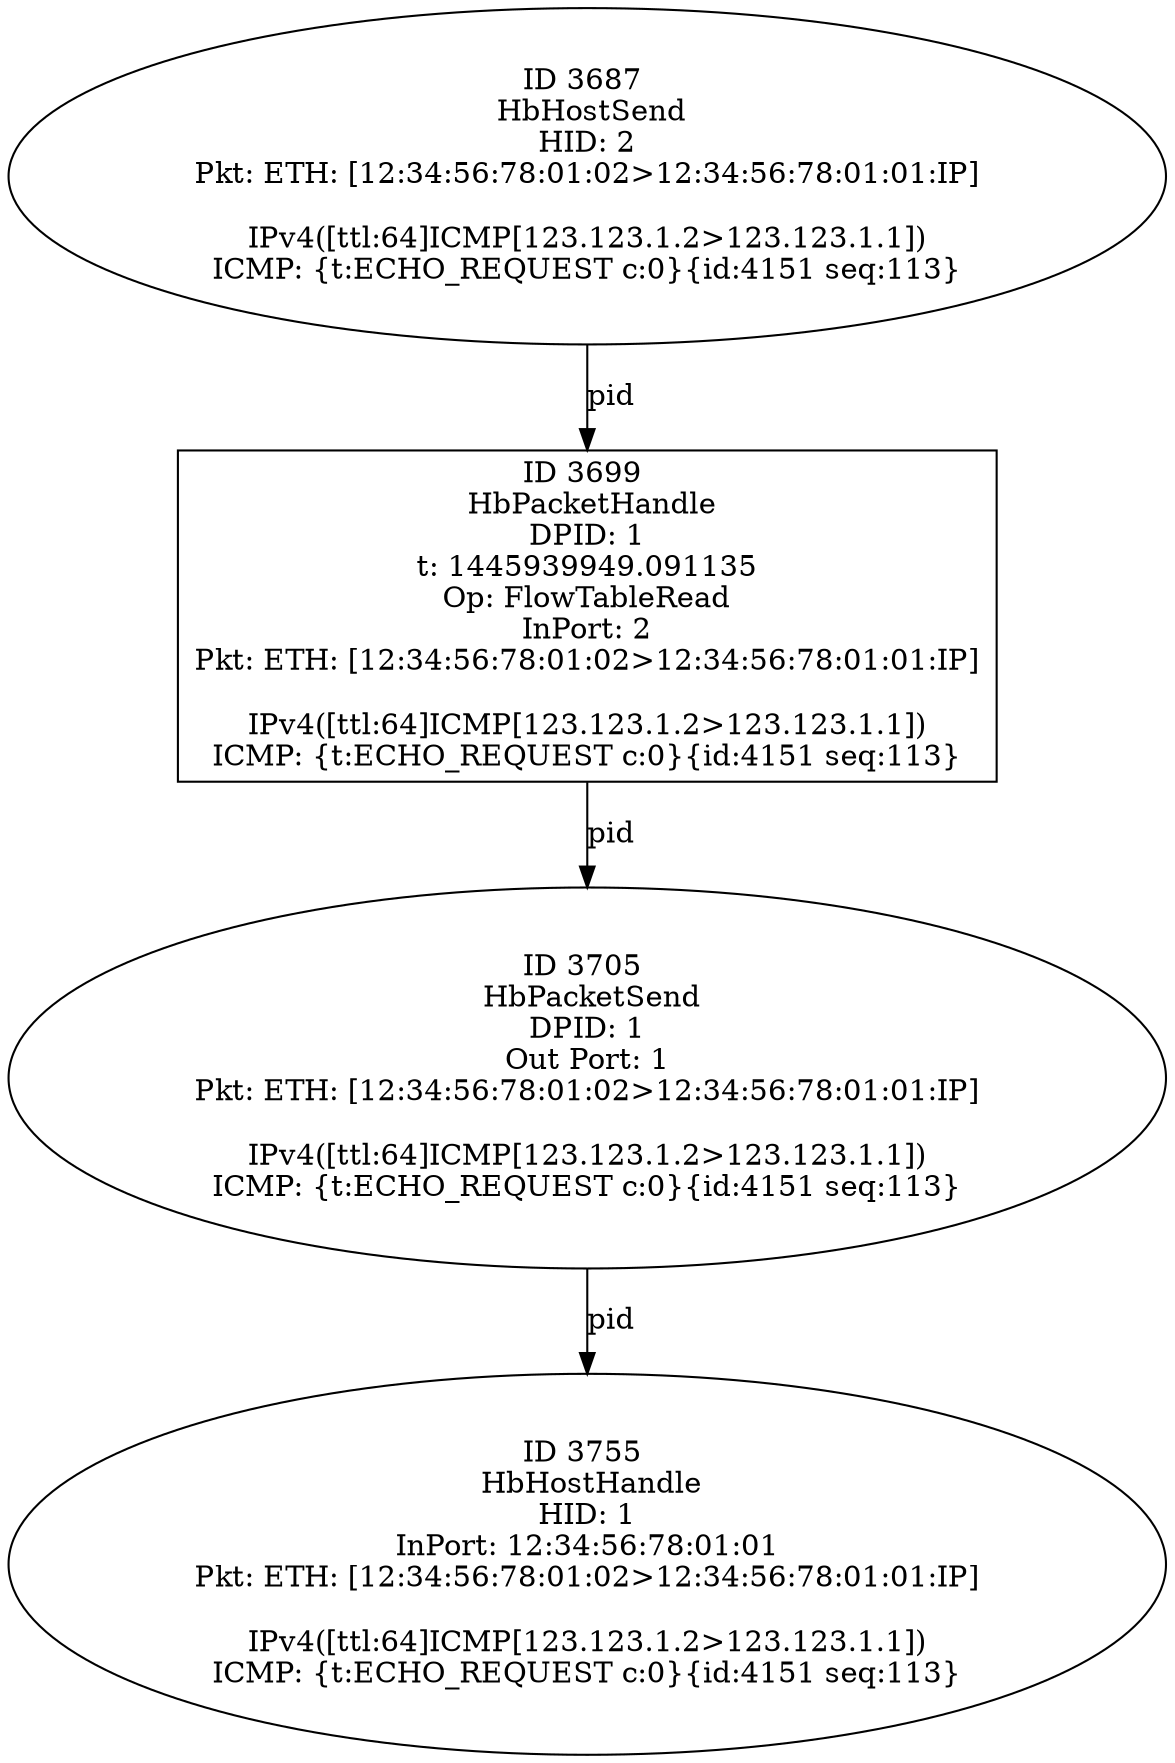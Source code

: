 strict digraph G {
3705 [shape=oval, event=<hb_events.HbPacketSend object at 0x1084c0910>, label="ID 3705 
 HbPacketSend
DPID: 1
Out Port: 1
Pkt: ETH: [12:34:56:78:01:02>12:34:56:78:01:01:IP]

IPv4([ttl:64]ICMP[123.123.1.2>123.123.1.1])
ICMP: {t:ECHO_REQUEST c:0}{id:4151 seq:113}"];
3699 [shape=box, event=<hb_events.HbPacketHandle object at 0x1084c0550>, label="ID 3699 
 HbPacketHandle
DPID: 1
t: 1445939949.091135
Op: FlowTableRead
InPort: 2
Pkt: ETH: [12:34:56:78:01:02>12:34:56:78:01:01:IP]

IPv4([ttl:64]ICMP[123.123.1.2>123.123.1.1])
ICMP: {t:ECHO_REQUEST c:0}{id:4151 seq:113}"];
3755 [shape=oval, event=<hb_events.HbHostHandle object at 0x1084ea810>, label="ID 3755 
 HbHostHandle
HID: 1
InPort: 12:34:56:78:01:01
Pkt: ETH: [12:34:56:78:01:02>12:34:56:78:01:01:IP]

IPv4([ttl:64]ICMP[123.123.1.2>123.123.1.1])
ICMP: {t:ECHO_REQUEST c:0}{id:4151 seq:113}"];
3687 [shape=oval, event=<hb_events.HbHostSend object at 0x1084b2bd0>, label="ID 3687 
 HbHostSend
HID: 2
Pkt: ETH: [12:34:56:78:01:02>12:34:56:78:01:01:IP]

IPv4([ttl:64]ICMP[123.123.1.2>123.123.1.1])
ICMP: {t:ECHO_REQUEST c:0}{id:4151 seq:113}"];
3705 -> 3755  [rel=pid, label=pid];
3699 -> 3705  [rel=pid, label=pid];
3687 -> 3699  [rel=pid, label=pid];
}
